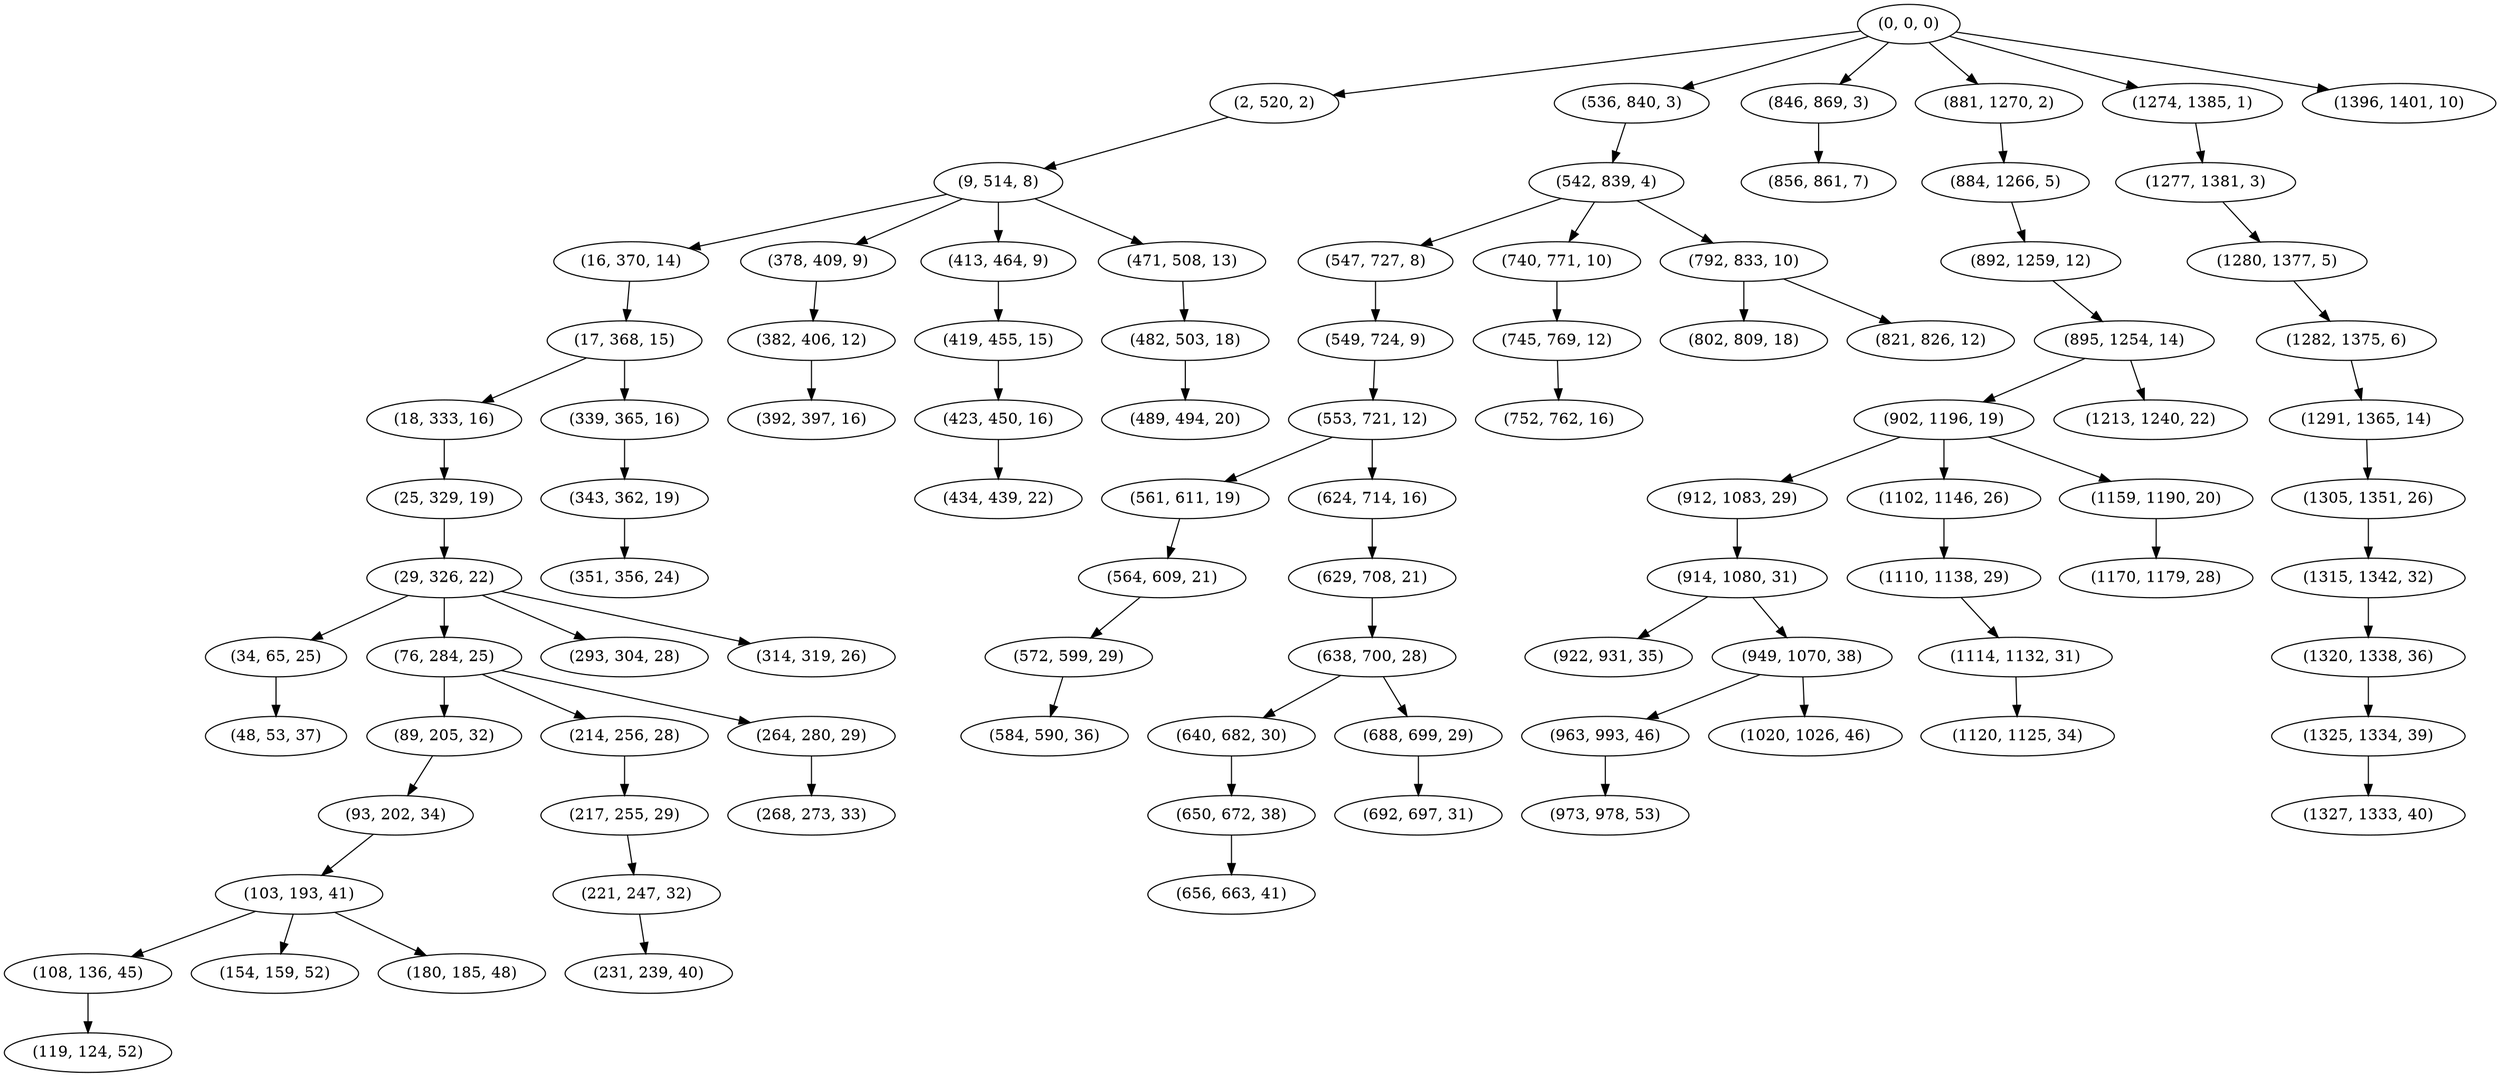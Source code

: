 digraph tree {
    "(0, 0, 0)";
    "(2, 520, 2)";
    "(9, 514, 8)";
    "(16, 370, 14)";
    "(17, 368, 15)";
    "(18, 333, 16)";
    "(25, 329, 19)";
    "(29, 326, 22)";
    "(34, 65, 25)";
    "(48, 53, 37)";
    "(76, 284, 25)";
    "(89, 205, 32)";
    "(93, 202, 34)";
    "(103, 193, 41)";
    "(108, 136, 45)";
    "(119, 124, 52)";
    "(154, 159, 52)";
    "(180, 185, 48)";
    "(214, 256, 28)";
    "(217, 255, 29)";
    "(221, 247, 32)";
    "(231, 239, 40)";
    "(264, 280, 29)";
    "(268, 273, 33)";
    "(293, 304, 28)";
    "(314, 319, 26)";
    "(339, 365, 16)";
    "(343, 362, 19)";
    "(351, 356, 24)";
    "(378, 409, 9)";
    "(382, 406, 12)";
    "(392, 397, 16)";
    "(413, 464, 9)";
    "(419, 455, 15)";
    "(423, 450, 16)";
    "(434, 439, 22)";
    "(471, 508, 13)";
    "(482, 503, 18)";
    "(489, 494, 20)";
    "(536, 840, 3)";
    "(542, 839, 4)";
    "(547, 727, 8)";
    "(549, 724, 9)";
    "(553, 721, 12)";
    "(561, 611, 19)";
    "(564, 609, 21)";
    "(572, 599, 29)";
    "(584, 590, 36)";
    "(624, 714, 16)";
    "(629, 708, 21)";
    "(638, 700, 28)";
    "(640, 682, 30)";
    "(650, 672, 38)";
    "(656, 663, 41)";
    "(688, 699, 29)";
    "(692, 697, 31)";
    "(740, 771, 10)";
    "(745, 769, 12)";
    "(752, 762, 16)";
    "(792, 833, 10)";
    "(802, 809, 18)";
    "(821, 826, 12)";
    "(846, 869, 3)";
    "(856, 861, 7)";
    "(881, 1270, 2)";
    "(884, 1266, 5)";
    "(892, 1259, 12)";
    "(895, 1254, 14)";
    "(902, 1196, 19)";
    "(912, 1083, 29)";
    "(914, 1080, 31)";
    "(922, 931, 35)";
    "(949, 1070, 38)";
    "(963, 993, 46)";
    "(973, 978, 53)";
    "(1020, 1026, 46)";
    "(1102, 1146, 26)";
    "(1110, 1138, 29)";
    "(1114, 1132, 31)";
    "(1120, 1125, 34)";
    "(1159, 1190, 20)";
    "(1170, 1179, 28)";
    "(1213, 1240, 22)";
    "(1274, 1385, 1)";
    "(1277, 1381, 3)";
    "(1280, 1377, 5)";
    "(1282, 1375, 6)";
    "(1291, 1365, 14)";
    "(1305, 1351, 26)";
    "(1315, 1342, 32)";
    "(1320, 1338, 36)";
    "(1325, 1334, 39)";
    "(1327, 1333, 40)";
    "(1396, 1401, 10)";
    "(0, 0, 0)" -> "(2, 520, 2)";
    "(0, 0, 0)" -> "(536, 840, 3)";
    "(0, 0, 0)" -> "(846, 869, 3)";
    "(0, 0, 0)" -> "(881, 1270, 2)";
    "(0, 0, 0)" -> "(1274, 1385, 1)";
    "(0, 0, 0)" -> "(1396, 1401, 10)";
    "(2, 520, 2)" -> "(9, 514, 8)";
    "(9, 514, 8)" -> "(16, 370, 14)";
    "(9, 514, 8)" -> "(378, 409, 9)";
    "(9, 514, 8)" -> "(413, 464, 9)";
    "(9, 514, 8)" -> "(471, 508, 13)";
    "(16, 370, 14)" -> "(17, 368, 15)";
    "(17, 368, 15)" -> "(18, 333, 16)";
    "(17, 368, 15)" -> "(339, 365, 16)";
    "(18, 333, 16)" -> "(25, 329, 19)";
    "(25, 329, 19)" -> "(29, 326, 22)";
    "(29, 326, 22)" -> "(34, 65, 25)";
    "(29, 326, 22)" -> "(76, 284, 25)";
    "(29, 326, 22)" -> "(293, 304, 28)";
    "(29, 326, 22)" -> "(314, 319, 26)";
    "(34, 65, 25)" -> "(48, 53, 37)";
    "(76, 284, 25)" -> "(89, 205, 32)";
    "(76, 284, 25)" -> "(214, 256, 28)";
    "(76, 284, 25)" -> "(264, 280, 29)";
    "(89, 205, 32)" -> "(93, 202, 34)";
    "(93, 202, 34)" -> "(103, 193, 41)";
    "(103, 193, 41)" -> "(108, 136, 45)";
    "(103, 193, 41)" -> "(154, 159, 52)";
    "(103, 193, 41)" -> "(180, 185, 48)";
    "(108, 136, 45)" -> "(119, 124, 52)";
    "(214, 256, 28)" -> "(217, 255, 29)";
    "(217, 255, 29)" -> "(221, 247, 32)";
    "(221, 247, 32)" -> "(231, 239, 40)";
    "(264, 280, 29)" -> "(268, 273, 33)";
    "(339, 365, 16)" -> "(343, 362, 19)";
    "(343, 362, 19)" -> "(351, 356, 24)";
    "(378, 409, 9)" -> "(382, 406, 12)";
    "(382, 406, 12)" -> "(392, 397, 16)";
    "(413, 464, 9)" -> "(419, 455, 15)";
    "(419, 455, 15)" -> "(423, 450, 16)";
    "(423, 450, 16)" -> "(434, 439, 22)";
    "(471, 508, 13)" -> "(482, 503, 18)";
    "(482, 503, 18)" -> "(489, 494, 20)";
    "(536, 840, 3)" -> "(542, 839, 4)";
    "(542, 839, 4)" -> "(547, 727, 8)";
    "(542, 839, 4)" -> "(740, 771, 10)";
    "(542, 839, 4)" -> "(792, 833, 10)";
    "(547, 727, 8)" -> "(549, 724, 9)";
    "(549, 724, 9)" -> "(553, 721, 12)";
    "(553, 721, 12)" -> "(561, 611, 19)";
    "(553, 721, 12)" -> "(624, 714, 16)";
    "(561, 611, 19)" -> "(564, 609, 21)";
    "(564, 609, 21)" -> "(572, 599, 29)";
    "(572, 599, 29)" -> "(584, 590, 36)";
    "(624, 714, 16)" -> "(629, 708, 21)";
    "(629, 708, 21)" -> "(638, 700, 28)";
    "(638, 700, 28)" -> "(640, 682, 30)";
    "(638, 700, 28)" -> "(688, 699, 29)";
    "(640, 682, 30)" -> "(650, 672, 38)";
    "(650, 672, 38)" -> "(656, 663, 41)";
    "(688, 699, 29)" -> "(692, 697, 31)";
    "(740, 771, 10)" -> "(745, 769, 12)";
    "(745, 769, 12)" -> "(752, 762, 16)";
    "(792, 833, 10)" -> "(802, 809, 18)";
    "(792, 833, 10)" -> "(821, 826, 12)";
    "(846, 869, 3)" -> "(856, 861, 7)";
    "(881, 1270, 2)" -> "(884, 1266, 5)";
    "(884, 1266, 5)" -> "(892, 1259, 12)";
    "(892, 1259, 12)" -> "(895, 1254, 14)";
    "(895, 1254, 14)" -> "(902, 1196, 19)";
    "(895, 1254, 14)" -> "(1213, 1240, 22)";
    "(902, 1196, 19)" -> "(912, 1083, 29)";
    "(902, 1196, 19)" -> "(1102, 1146, 26)";
    "(902, 1196, 19)" -> "(1159, 1190, 20)";
    "(912, 1083, 29)" -> "(914, 1080, 31)";
    "(914, 1080, 31)" -> "(922, 931, 35)";
    "(914, 1080, 31)" -> "(949, 1070, 38)";
    "(949, 1070, 38)" -> "(963, 993, 46)";
    "(949, 1070, 38)" -> "(1020, 1026, 46)";
    "(963, 993, 46)" -> "(973, 978, 53)";
    "(1102, 1146, 26)" -> "(1110, 1138, 29)";
    "(1110, 1138, 29)" -> "(1114, 1132, 31)";
    "(1114, 1132, 31)" -> "(1120, 1125, 34)";
    "(1159, 1190, 20)" -> "(1170, 1179, 28)";
    "(1274, 1385, 1)" -> "(1277, 1381, 3)";
    "(1277, 1381, 3)" -> "(1280, 1377, 5)";
    "(1280, 1377, 5)" -> "(1282, 1375, 6)";
    "(1282, 1375, 6)" -> "(1291, 1365, 14)";
    "(1291, 1365, 14)" -> "(1305, 1351, 26)";
    "(1305, 1351, 26)" -> "(1315, 1342, 32)";
    "(1315, 1342, 32)" -> "(1320, 1338, 36)";
    "(1320, 1338, 36)" -> "(1325, 1334, 39)";
    "(1325, 1334, 39)" -> "(1327, 1333, 40)";
}
